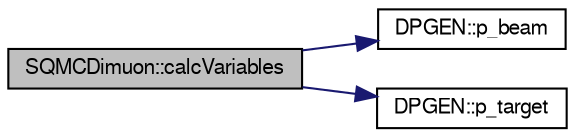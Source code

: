 digraph "SQMCDimuon::calcVariables"
{
  bgcolor="transparent";
  edge [fontname="FreeSans",fontsize="10",labelfontname="FreeSans",labelfontsize="10"];
  node [fontname="FreeSans",fontsize="10",shape=record];
  rankdir="LR";
  Node1 [label="SQMCDimuon::calcVariables",height=0.2,width=0.4,color="black", fillcolor="grey75", style="filled" fontcolor="black"];
  Node1 -> Node2 [color="midnightblue",fontsize="10",style="solid",fontname="FreeSans"];
  Node2 [label="DPGEN::p_beam",height=0.2,width=0.4,color="black",URL="$d2/da1/namespaceDPGEN.html#a21ec5fa2fedf044b3f0f539ed54242a4"];
  Node1 -> Node3 [color="midnightblue",fontsize="10",style="solid",fontname="FreeSans"];
  Node3 [label="DPGEN::p_target",height=0.2,width=0.4,color="black",URL="$d2/da1/namespaceDPGEN.html#add08e2813c32370aafa63ee51324def2"];
}
